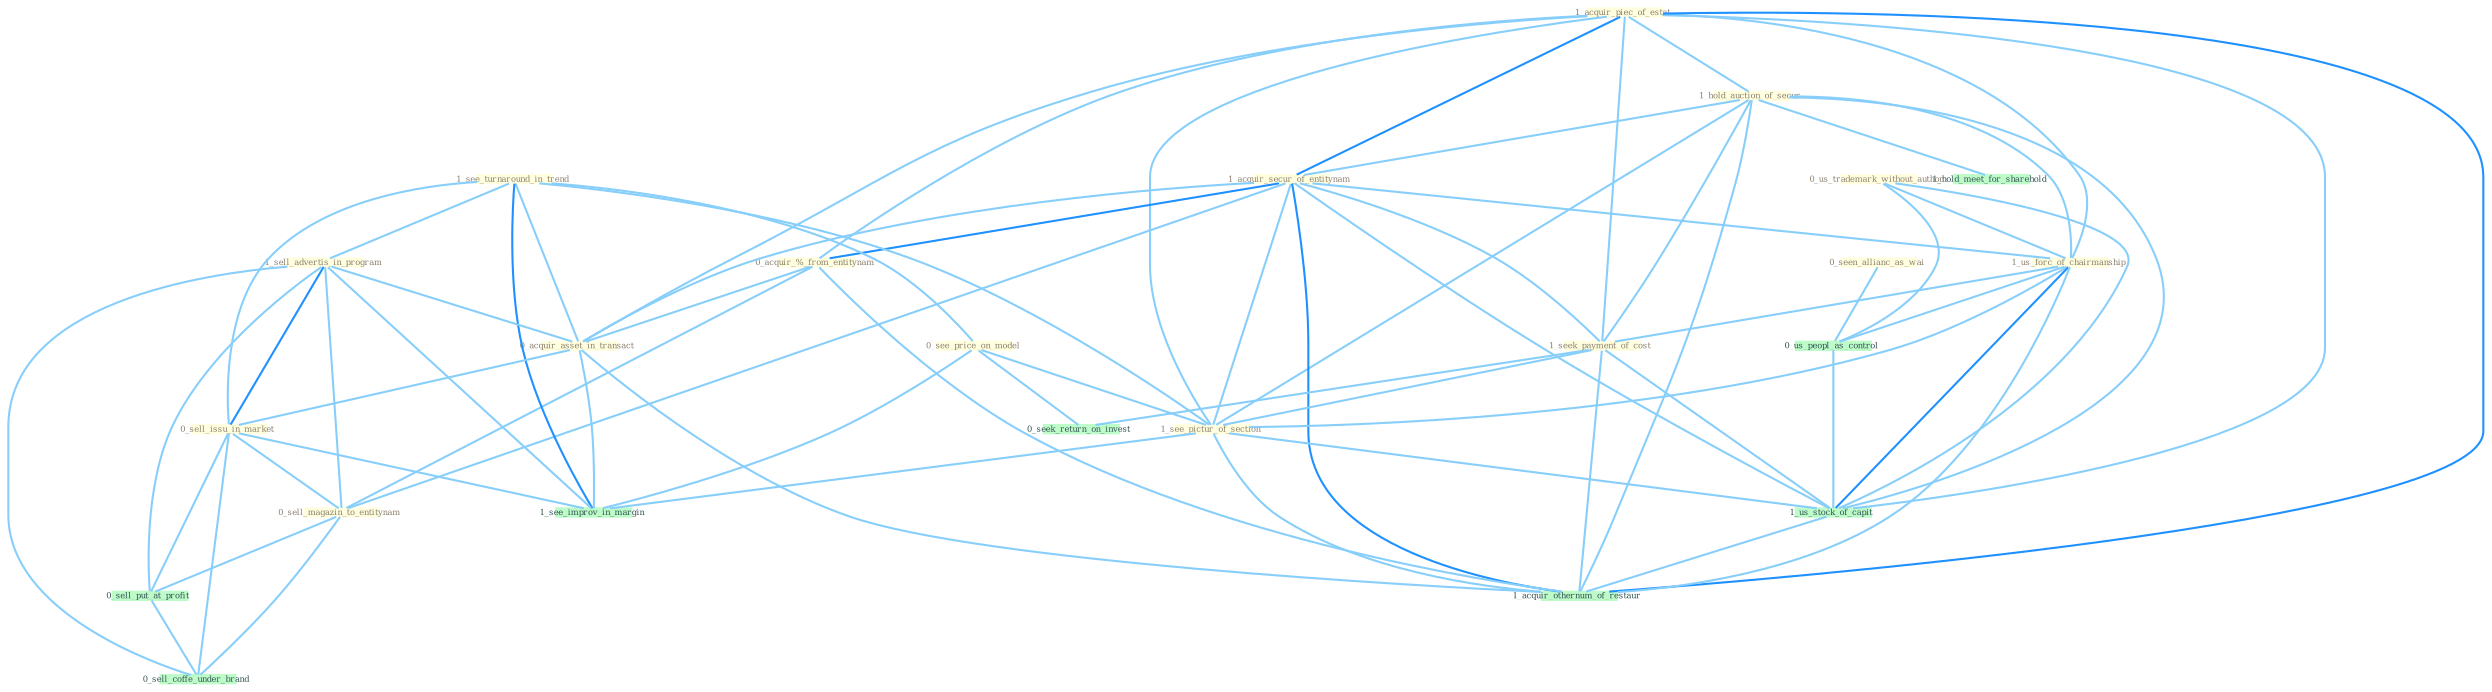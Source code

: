 Graph G{ 
    node
    [shape=polygon,style=filled,width=.5,height=.06,color="#BDFCC9",fixedsize=true,fontsize=4,
    fontcolor="#2f4f4f"];
    {node
    [color="#ffffe0", fontcolor="#8b7d6b"] "1_acquir_piec_of_estat " "1_hold_auction_of_secur " "1_acquir_secur_of_entitynam " "0_acquir_%_from_entitynam " "1_see_turnaround_in_trend " "0_us_trademark_without_author " "0_see_price_on_model " "1_sell_advertis_in_program " "0_seen_allianc_as_wai " "1_us_forc_of_chairmanship " "1_seek_payment_of_cost " "0_acquir_asset_in_transact " "1_see_pictur_of_section " "0_sell_issu_in_market " "0_sell_magazin_to_entitynam "}
{node [color="#fff0f5", fontcolor="#b22222"]}
edge [color="#B0E2FF"];

	"1_acquir_piec_of_estat " -- "1_hold_auction_of_secur " [w="1", color="#87cefa" ];
	"1_acquir_piec_of_estat " -- "1_acquir_secur_of_entitynam " [w="2", color="#1e90ff" , len=0.8];
	"1_acquir_piec_of_estat " -- "0_acquir_%_from_entitynam " [w="1", color="#87cefa" ];
	"1_acquir_piec_of_estat " -- "1_us_forc_of_chairmanship " [w="1", color="#87cefa" ];
	"1_acquir_piec_of_estat " -- "1_seek_payment_of_cost " [w="1", color="#87cefa" ];
	"1_acquir_piec_of_estat " -- "0_acquir_asset_in_transact " [w="1", color="#87cefa" ];
	"1_acquir_piec_of_estat " -- "1_see_pictur_of_section " [w="1", color="#87cefa" ];
	"1_acquir_piec_of_estat " -- "1_us_stock_of_capit " [w="1", color="#87cefa" ];
	"1_acquir_piec_of_estat " -- "1_acquir_othernum_of_restaur " [w="2", color="#1e90ff" , len=0.8];
	"1_hold_auction_of_secur " -- "1_acquir_secur_of_entitynam " [w="1", color="#87cefa" ];
	"1_hold_auction_of_secur " -- "1_us_forc_of_chairmanship " [w="1", color="#87cefa" ];
	"1_hold_auction_of_secur " -- "1_seek_payment_of_cost " [w="1", color="#87cefa" ];
	"1_hold_auction_of_secur " -- "1_see_pictur_of_section " [w="1", color="#87cefa" ];
	"1_hold_auction_of_secur " -- "1_us_stock_of_capit " [w="1", color="#87cefa" ];
	"1_hold_auction_of_secur " -- "1_hold_meet_for_sharehold " [w="1", color="#87cefa" ];
	"1_hold_auction_of_secur " -- "1_acquir_othernum_of_restaur " [w="1", color="#87cefa" ];
	"1_acquir_secur_of_entitynam " -- "0_acquir_%_from_entitynam " [w="2", color="#1e90ff" , len=0.8];
	"1_acquir_secur_of_entitynam " -- "1_us_forc_of_chairmanship " [w="1", color="#87cefa" ];
	"1_acquir_secur_of_entitynam " -- "1_seek_payment_of_cost " [w="1", color="#87cefa" ];
	"1_acquir_secur_of_entitynam " -- "0_acquir_asset_in_transact " [w="1", color="#87cefa" ];
	"1_acquir_secur_of_entitynam " -- "1_see_pictur_of_section " [w="1", color="#87cefa" ];
	"1_acquir_secur_of_entitynam " -- "0_sell_magazin_to_entitynam " [w="1", color="#87cefa" ];
	"1_acquir_secur_of_entitynam " -- "1_us_stock_of_capit " [w="1", color="#87cefa" ];
	"1_acquir_secur_of_entitynam " -- "1_acquir_othernum_of_restaur " [w="2", color="#1e90ff" , len=0.8];
	"0_acquir_%_from_entitynam " -- "0_acquir_asset_in_transact " [w="1", color="#87cefa" ];
	"0_acquir_%_from_entitynam " -- "0_sell_magazin_to_entitynam " [w="1", color="#87cefa" ];
	"0_acquir_%_from_entitynam " -- "1_acquir_othernum_of_restaur " [w="1", color="#87cefa" ];
	"1_see_turnaround_in_trend " -- "0_see_price_on_model " [w="1", color="#87cefa" ];
	"1_see_turnaround_in_trend " -- "1_sell_advertis_in_program " [w="1", color="#87cefa" ];
	"1_see_turnaround_in_trend " -- "0_acquir_asset_in_transact " [w="1", color="#87cefa" ];
	"1_see_turnaround_in_trend " -- "1_see_pictur_of_section " [w="1", color="#87cefa" ];
	"1_see_turnaround_in_trend " -- "0_sell_issu_in_market " [w="1", color="#87cefa" ];
	"1_see_turnaround_in_trend " -- "1_see_improv_in_margin " [w="2", color="#1e90ff" , len=0.8];
	"0_us_trademark_without_author " -- "1_us_forc_of_chairmanship " [w="1", color="#87cefa" ];
	"0_us_trademark_without_author " -- "0_us_peopl_as_control " [w="1", color="#87cefa" ];
	"0_us_trademark_without_author " -- "1_us_stock_of_capit " [w="1", color="#87cefa" ];
	"0_see_price_on_model " -- "1_see_pictur_of_section " [w="1", color="#87cefa" ];
	"0_see_price_on_model " -- "0_seek_return_on_invest " [w="1", color="#87cefa" ];
	"0_see_price_on_model " -- "1_see_improv_in_margin " [w="1", color="#87cefa" ];
	"1_sell_advertis_in_program " -- "0_acquir_asset_in_transact " [w="1", color="#87cefa" ];
	"1_sell_advertis_in_program " -- "0_sell_issu_in_market " [w="2", color="#1e90ff" , len=0.8];
	"1_sell_advertis_in_program " -- "0_sell_magazin_to_entitynam " [w="1", color="#87cefa" ];
	"1_sell_advertis_in_program " -- "0_sell_put_at_profit " [w="1", color="#87cefa" ];
	"1_sell_advertis_in_program " -- "1_see_improv_in_margin " [w="1", color="#87cefa" ];
	"1_sell_advertis_in_program " -- "0_sell_coffe_under_brand " [w="1", color="#87cefa" ];
	"0_seen_allianc_as_wai " -- "0_us_peopl_as_control " [w="1", color="#87cefa" ];
	"1_us_forc_of_chairmanship " -- "1_seek_payment_of_cost " [w="1", color="#87cefa" ];
	"1_us_forc_of_chairmanship " -- "1_see_pictur_of_section " [w="1", color="#87cefa" ];
	"1_us_forc_of_chairmanship " -- "0_us_peopl_as_control " [w="1", color="#87cefa" ];
	"1_us_forc_of_chairmanship " -- "1_us_stock_of_capit " [w="2", color="#1e90ff" , len=0.8];
	"1_us_forc_of_chairmanship " -- "1_acquir_othernum_of_restaur " [w="1", color="#87cefa" ];
	"1_seek_payment_of_cost " -- "1_see_pictur_of_section " [w="1", color="#87cefa" ];
	"1_seek_payment_of_cost " -- "0_seek_return_on_invest " [w="1", color="#87cefa" ];
	"1_seek_payment_of_cost " -- "1_us_stock_of_capit " [w="1", color="#87cefa" ];
	"1_seek_payment_of_cost " -- "1_acquir_othernum_of_restaur " [w="1", color="#87cefa" ];
	"0_acquir_asset_in_transact " -- "0_sell_issu_in_market " [w="1", color="#87cefa" ];
	"0_acquir_asset_in_transact " -- "1_see_improv_in_margin " [w="1", color="#87cefa" ];
	"0_acquir_asset_in_transact " -- "1_acquir_othernum_of_restaur " [w="1", color="#87cefa" ];
	"1_see_pictur_of_section " -- "1_us_stock_of_capit " [w="1", color="#87cefa" ];
	"1_see_pictur_of_section " -- "1_see_improv_in_margin " [w="1", color="#87cefa" ];
	"1_see_pictur_of_section " -- "1_acquir_othernum_of_restaur " [w="1", color="#87cefa" ];
	"0_sell_issu_in_market " -- "0_sell_magazin_to_entitynam " [w="1", color="#87cefa" ];
	"0_sell_issu_in_market " -- "0_sell_put_at_profit " [w="1", color="#87cefa" ];
	"0_sell_issu_in_market " -- "1_see_improv_in_margin " [w="1", color="#87cefa" ];
	"0_sell_issu_in_market " -- "0_sell_coffe_under_brand " [w="1", color="#87cefa" ];
	"0_sell_magazin_to_entitynam " -- "0_sell_put_at_profit " [w="1", color="#87cefa" ];
	"0_sell_magazin_to_entitynam " -- "0_sell_coffe_under_brand " [w="1", color="#87cefa" ];
	"0_us_peopl_as_control " -- "1_us_stock_of_capit " [w="1", color="#87cefa" ];
	"0_sell_put_at_profit " -- "0_sell_coffe_under_brand " [w="1", color="#87cefa" ];
	"1_us_stock_of_capit " -- "1_acquir_othernum_of_restaur " [w="1", color="#87cefa" ];
}